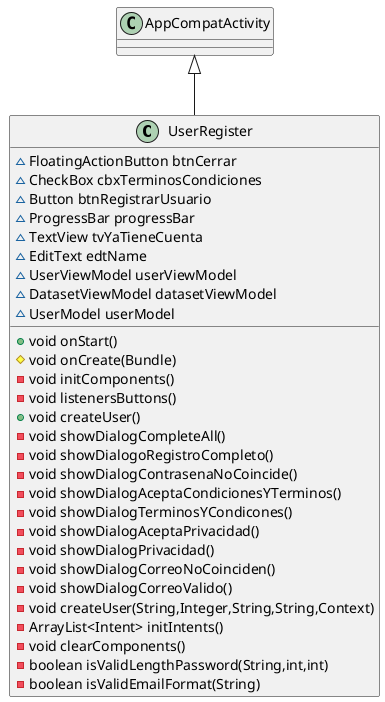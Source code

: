@startuml
class UserRegister {
~ FloatingActionButton btnCerrar
~ CheckBox cbxTerminosCondiciones
~ Button btnRegistrarUsuario
~ ProgressBar progressBar
~ TextView tvYaTieneCuenta
~ EditText edtName
~ UserViewModel userViewModel
~ DatasetViewModel datasetViewModel
~ UserModel userModel
+ void onStart()
# void onCreate(Bundle)
- void initComponents()
- void listenersButtons()
+ void createUser()
- void showDialogCompleteAll()
- void showDialogoRegistroCompleto()
- void showDialogContrasenaNoCoincide()
- void showDialogAceptaCondicionesYTerminos()
- void showDialogTerminosYCondicones()
- void showDialogAceptaPrivacidad()
- void showDialogPrivacidad()
- void showDialogCorreoNoCoinciden()
- void showDialogCorreoValido()
- void createUser(String,Integer,String,String,Context)
- ArrayList<Intent> initIntents()
- void clearComponents()
- boolean isValidLengthPassword(String,int,int)
- boolean isValidEmailFormat(String)
}


AppCompatActivity <|-- UserRegister
@enduml
